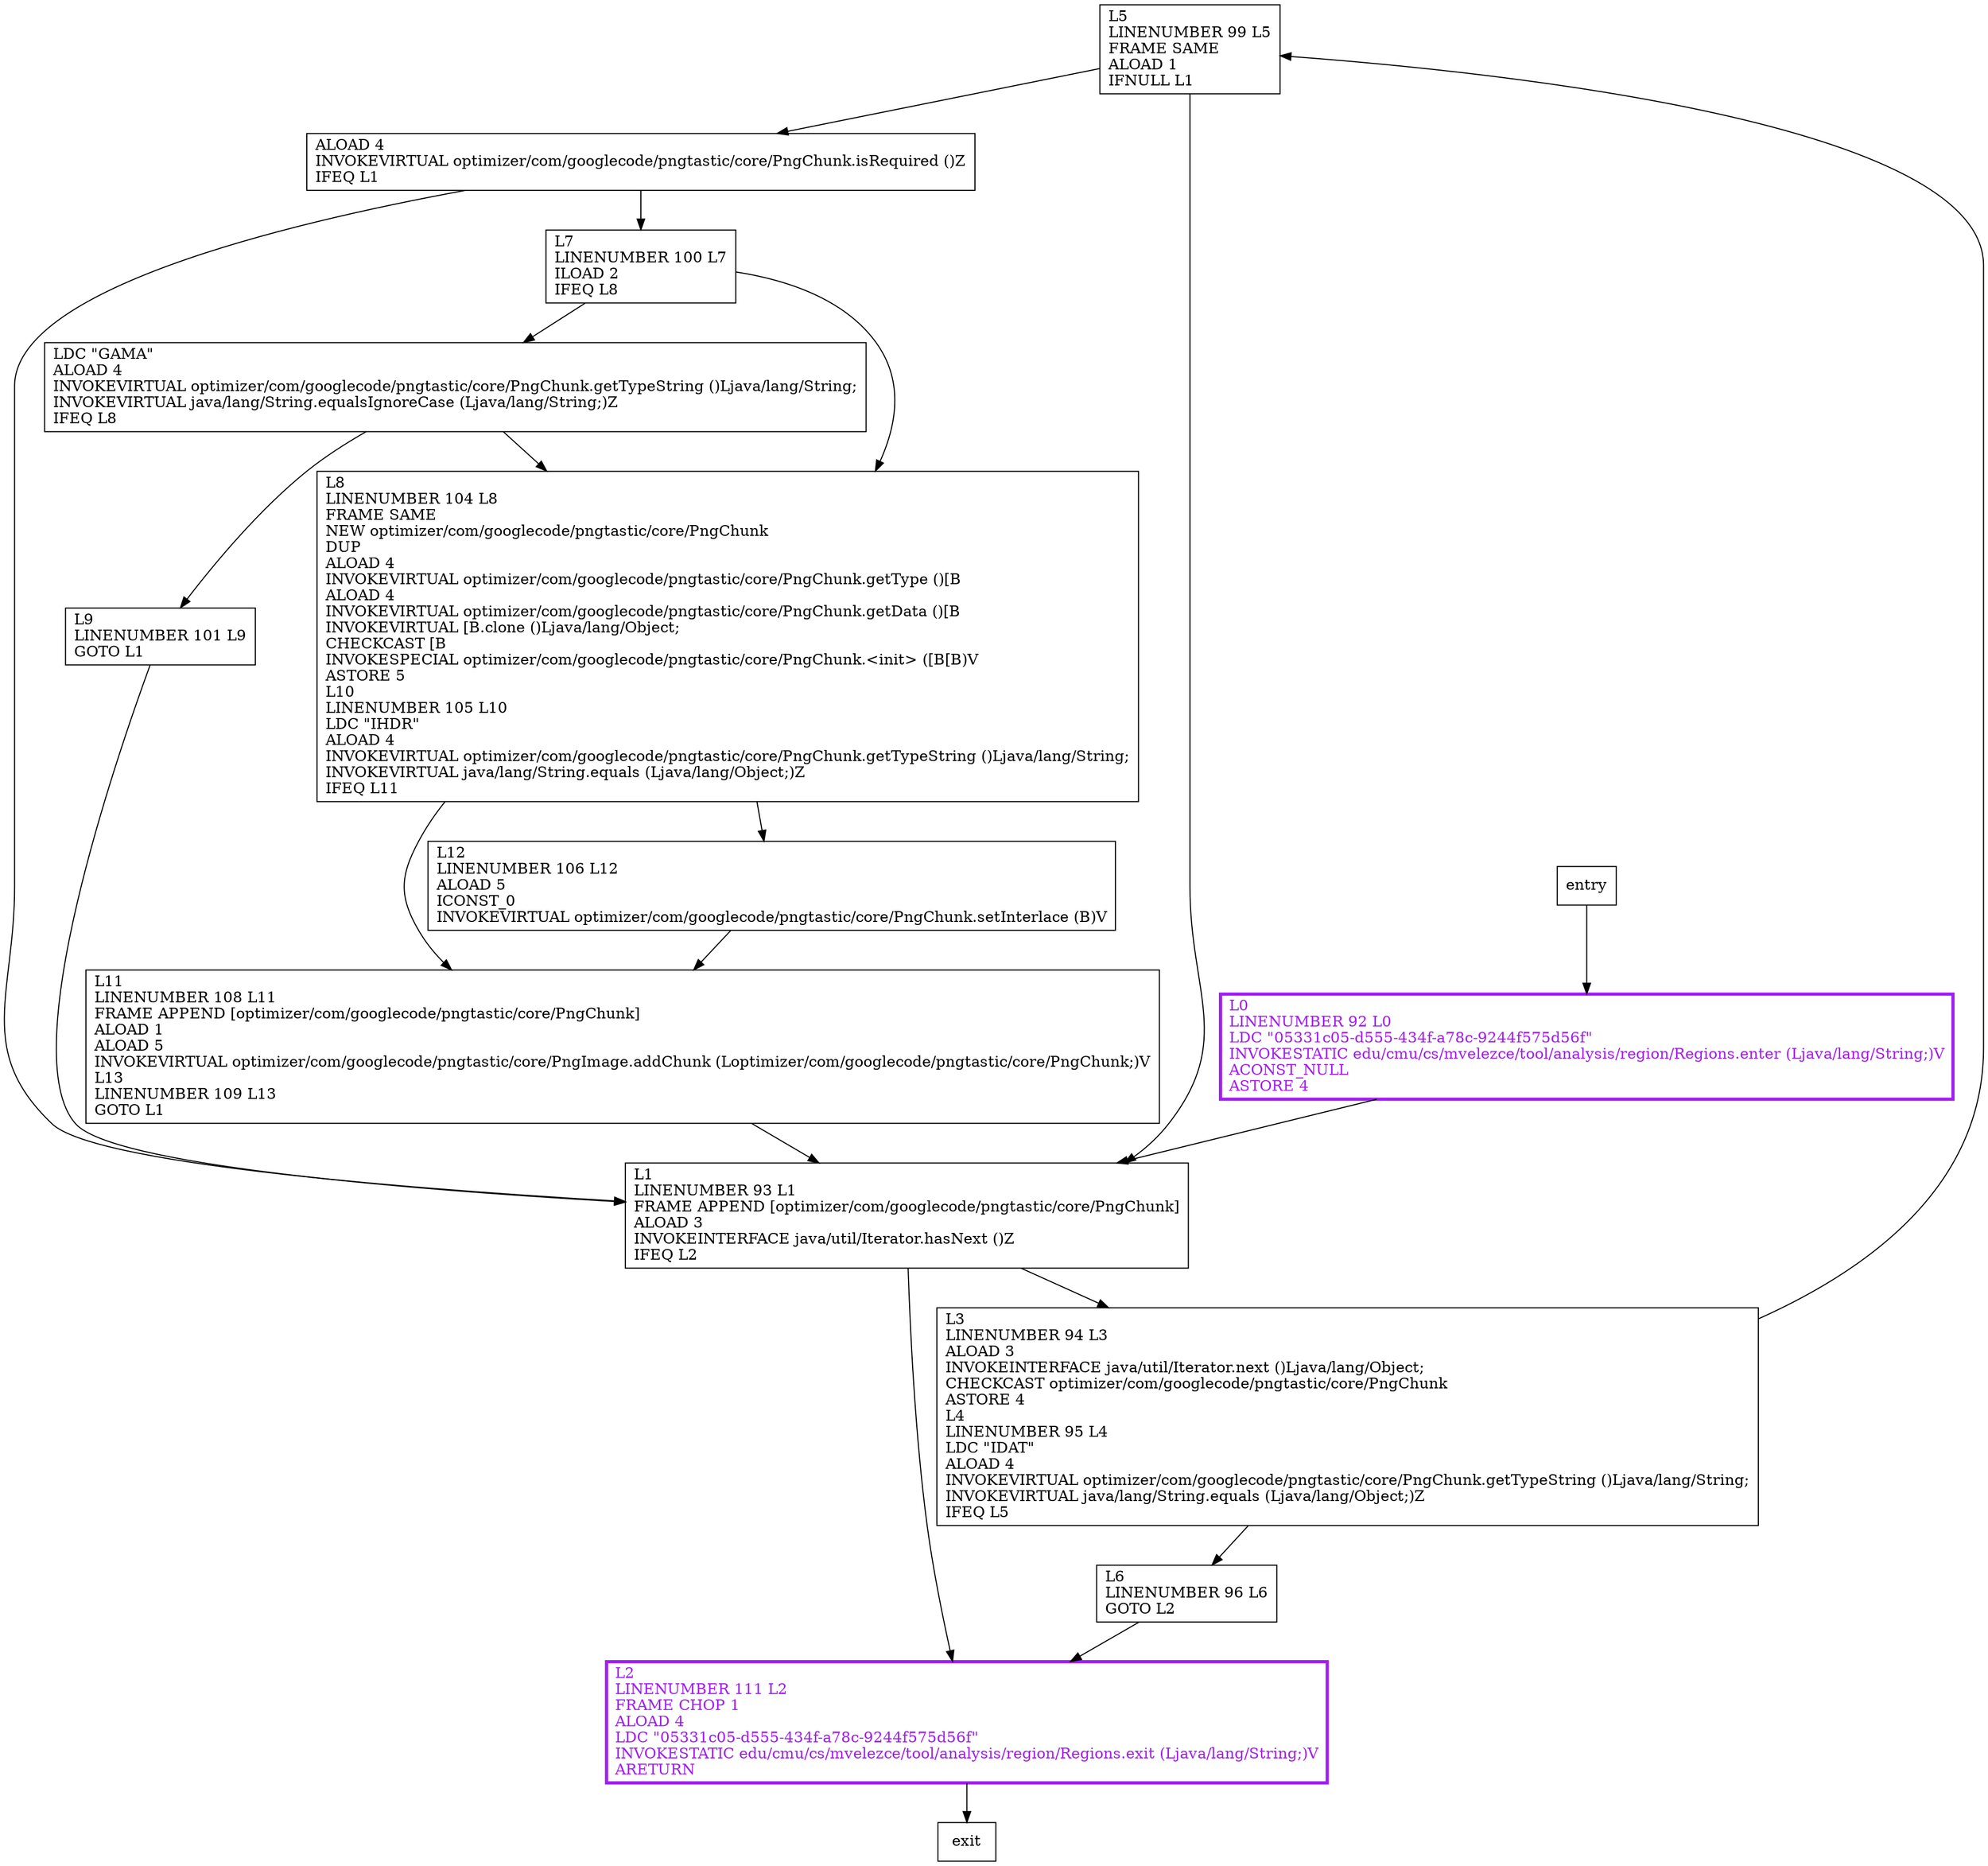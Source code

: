 digraph processHeadChunks {
node [shape=record];
1625931924 [label="L5\lLINENUMBER 99 L5\lFRAME SAME\lALOAD 1\lIFNULL L1\l"];
689999779 [label="L1\lLINENUMBER 93 L1\lFRAME APPEND [optimizer/com/googlecode/pngtastic/core/PngChunk]\lALOAD 3\lINVOKEINTERFACE java/util/Iterator.hasNext ()Z\lIFEQ L2\l"];
1480838913 [label="L12\lLINENUMBER 106 L12\lALOAD 5\lICONST_0\lINVOKEVIRTUAL optimizer/com/googlecode/pngtastic/core/PngChunk.setInterlace (B)V\l"];
1180187728 [label="LDC \"GAMA\"\lALOAD 4\lINVOKEVIRTUAL optimizer/com/googlecode/pngtastic/core/PngChunk.getTypeString ()Ljava/lang/String;\lINVOKEVIRTUAL java/lang/String.equalsIgnoreCase (Ljava/lang/String;)Z\lIFEQ L8\l"];
1948238560 [label="L11\lLINENUMBER 108 L11\lFRAME APPEND [optimizer/com/googlecode/pngtastic/core/PngChunk]\lALOAD 1\lALOAD 5\lINVOKEVIRTUAL optimizer/com/googlecode/pngtastic/core/PngImage.addChunk (Loptimizer/com/googlecode/pngtastic/core/PngChunk;)V\lL13\lLINENUMBER 109 L13\lGOTO L1\l"];
1496207206 [label="ALOAD 4\lINVOKEVIRTUAL optimizer/com/googlecode/pngtastic/core/PngChunk.isRequired ()Z\lIFEQ L1\l"];
1806236433 [label="L8\lLINENUMBER 104 L8\lFRAME SAME\lNEW optimizer/com/googlecode/pngtastic/core/PngChunk\lDUP\lALOAD 4\lINVOKEVIRTUAL optimizer/com/googlecode/pngtastic/core/PngChunk.getType ()[B\lALOAD 4\lINVOKEVIRTUAL optimizer/com/googlecode/pngtastic/core/PngChunk.getData ()[B\lINVOKEVIRTUAL [B.clone ()Ljava/lang/Object;\lCHECKCAST [B\lINVOKESPECIAL optimizer/com/googlecode/pngtastic/core/PngChunk.\<init\> ([B[B)V\lASTORE 5\lL10\lLINENUMBER 105 L10\lLDC \"IHDR\"\lALOAD 4\lINVOKEVIRTUAL optimizer/com/googlecode/pngtastic/core/PngChunk.getTypeString ()Ljava/lang/String;\lINVOKEVIRTUAL java/lang/String.equals (Ljava/lang/Object;)Z\lIFEQ L11\l"];
1022625214 [label="L6\lLINENUMBER 96 L6\lGOTO L2\l"];
686269663 [label="L2\lLINENUMBER 111 L2\lFRAME CHOP 1\lALOAD 4\lLDC \"05331c05-d555-434f-a78c-9244f575d56f\"\lINVOKESTATIC edu/cmu/cs/mvelezce/tool/analysis/region/Regions.exit (Ljava/lang/String;)V\lARETURN\l"];
2068111535 [label="L0\lLINENUMBER 92 L0\lLDC \"05331c05-d555-434f-a78c-9244f575d56f\"\lINVOKESTATIC edu/cmu/cs/mvelezce/tool/analysis/region/Regions.enter (Ljava/lang/String;)V\lACONST_NULL\lASTORE 4\l"];
2003687863 [label="L7\lLINENUMBER 100 L7\lILOAD 2\lIFEQ L8\l"];
1470430026 [label="L3\lLINENUMBER 94 L3\lALOAD 3\lINVOKEINTERFACE java/util/Iterator.next ()Ljava/lang/Object;\lCHECKCAST optimizer/com/googlecode/pngtastic/core/PngChunk\lASTORE 4\lL4\lLINENUMBER 95 L4\lLDC \"IDAT\"\lALOAD 4\lINVOKEVIRTUAL optimizer/com/googlecode/pngtastic/core/PngChunk.getTypeString ()Ljava/lang/String;\lINVOKEVIRTUAL java/lang/String.equals (Ljava/lang/Object;)Z\lIFEQ L5\l"];
1839599234 [label="L9\lLINENUMBER 101 L9\lGOTO L1\l"];
entry;
exit;
1625931924 -> 689999779;
1625931924 -> 1496207206;
689999779 -> 686269663;
689999779 -> 1470430026;
1480838913 -> 1948238560;
1180187728 -> 1806236433;
1180187728 -> 1839599234;
1948238560 -> 689999779;
1496207206 -> 689999779;
1496207206 -> 2003687863;
1806236433 -> 1480838913;
1806236433 -> 1948238560;
1022625214 -> 686269663;
entry -> 2068111535;
686269663 -> exit;
2068111535 -> 689999779;
2003687863 -> 1180187728;
2003687863 -> 1806236433;
1470430026 -> 1625931924;
1470430026 -> 1022625214;
1839599234 -> 689999779;
686269663[fontcolor="purple", penwidth=3, color="purple"];
2068111535[fontcolor="purple", penwidth=3, color="purple"];
}
